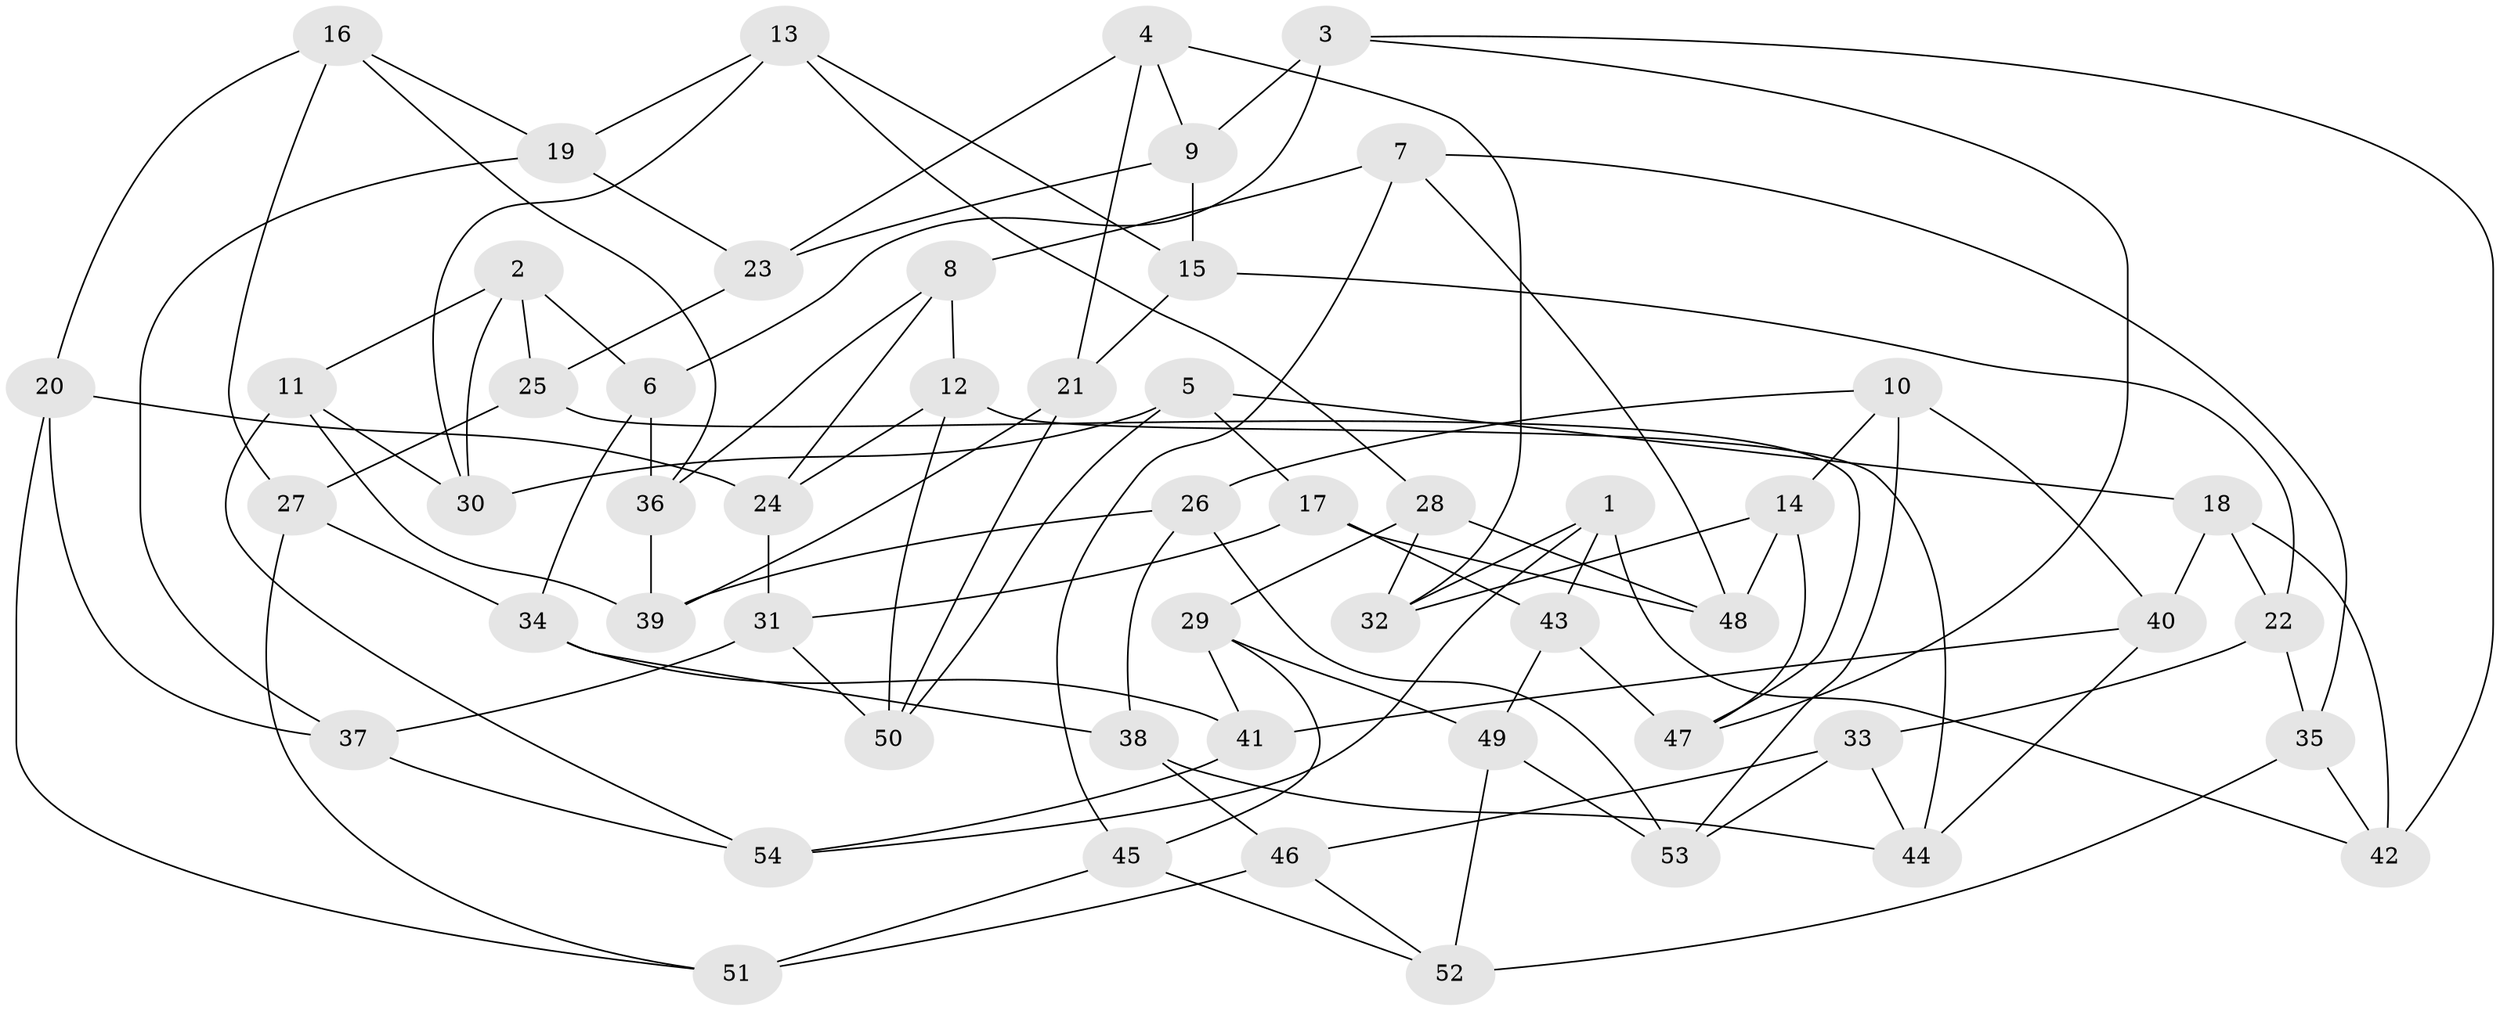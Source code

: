 // Generated by graph-tools (version 1.1) at 2025/37/03/09/25 02:37:50]
// undirected, 54 vertices, 108 edges
graph export_dot {
graph [start="1"]
  node [color=gray90,style=filled];
  1;
  2;
  3;
  4;
  5;
  6;
  7;
  8;
  9;
  10;
  11;
  12;
  13;
  14;
  15;
  16;
  17;
  18;
  19;
  20;
  21;
  22;
  23;
  24;
  25;
  26;
  27;
  28;
  29;
  30;
  31;
  32;
  33;
  34;
  35;
  36;
  37;
  38;
  39;
  40;
  41;
  42;
  43;
  44;
  45;
  46;
  47;
  48;
  49;
  50;
  51;
  52;
  53;
  54;
  1 -- 43;
  1 -- 54;
  1 -- 32;
  1 -- 42;
  2 -- 6;
  2 -- 11;
  2 -- 25;
  2 -- 30;
  3 -- 6;
  3 -- 42;
  3 -- 47;
  3 -- 9;
  4 -- 9;
  4 -- 23;
  4 -- 21;
  4 -- 32;
  5 -- 30;
  5 -- 50;
  5 -- 18;
  5 -- 17;
  6 -- 34;
  6 -- 36;
  7 -- 45;
  7 -- 35;
  7 -- 8;
  7 -- 48;
  8 -- 24;
  8 -- 12;
  8 -- 36;
  9 -- 23;
  9 -- 15;
  10 -- 14;
  10 -- 26;
  10 -- 53;
  10 -- 40;
  11 -- 30;
  11 -- 54;
  11 -- 39;
  12 -- 24;
  12 -- 50;
  12 -- 44;
  13 -- 15;
  13 -- 19;
  13 -- 30;
  13 -- 28;
  14 -- 48;
  14 -- 47;
  14 -- 32;
  15 -- 22;
  15 -- 21;
  16 -- 36;
  16 -- 27;
  16 -- 19;
  16 -- 20;
  17 -- 43;
  17 -- 48;
  17 -- 31;
  18 -- 22;
  18 -- 42;
  18 -- 40;
  19 -- 23;
  19 -- 37;
  20 -- 24;
  20 -- 51;
  20 -- 37;
  21 -- 50;
  21 -- 39;
  22 -- 35;
  22 -- 33;
  23 -- 25;
  24 -- 31;
  25 -- 47;
  25 -- 27;
  26 -- 38;
  26 -- 53;
  26 -- 39;
  27 -- 51;
  27 -- 34;
  28 -- 32;
  28 -- 29;
  28 -- 48;
  29 -- 41;
  29 -- 45;
  29 -- 49;
  31 -- 37;
  31 -- 50;
  33 -- 53;
  33 -- 44;
  33 -- 46;
  34 -- 41;
  34 -- 38;
  35 -- 52;
  35 -- 42;
  36 -- 39;
  37 -- 54;
  38 -- 44;
  38 -- 46;
  40 -- 44;
  40 -- 41;
  41 -- 54;
  43 -- 47;
  43 -- 49;
  45 -- 52;
  45 -- 51;
  46 -- 51;
  46 -- 52;
  49 -- 52;
  49 -- 53;
}
